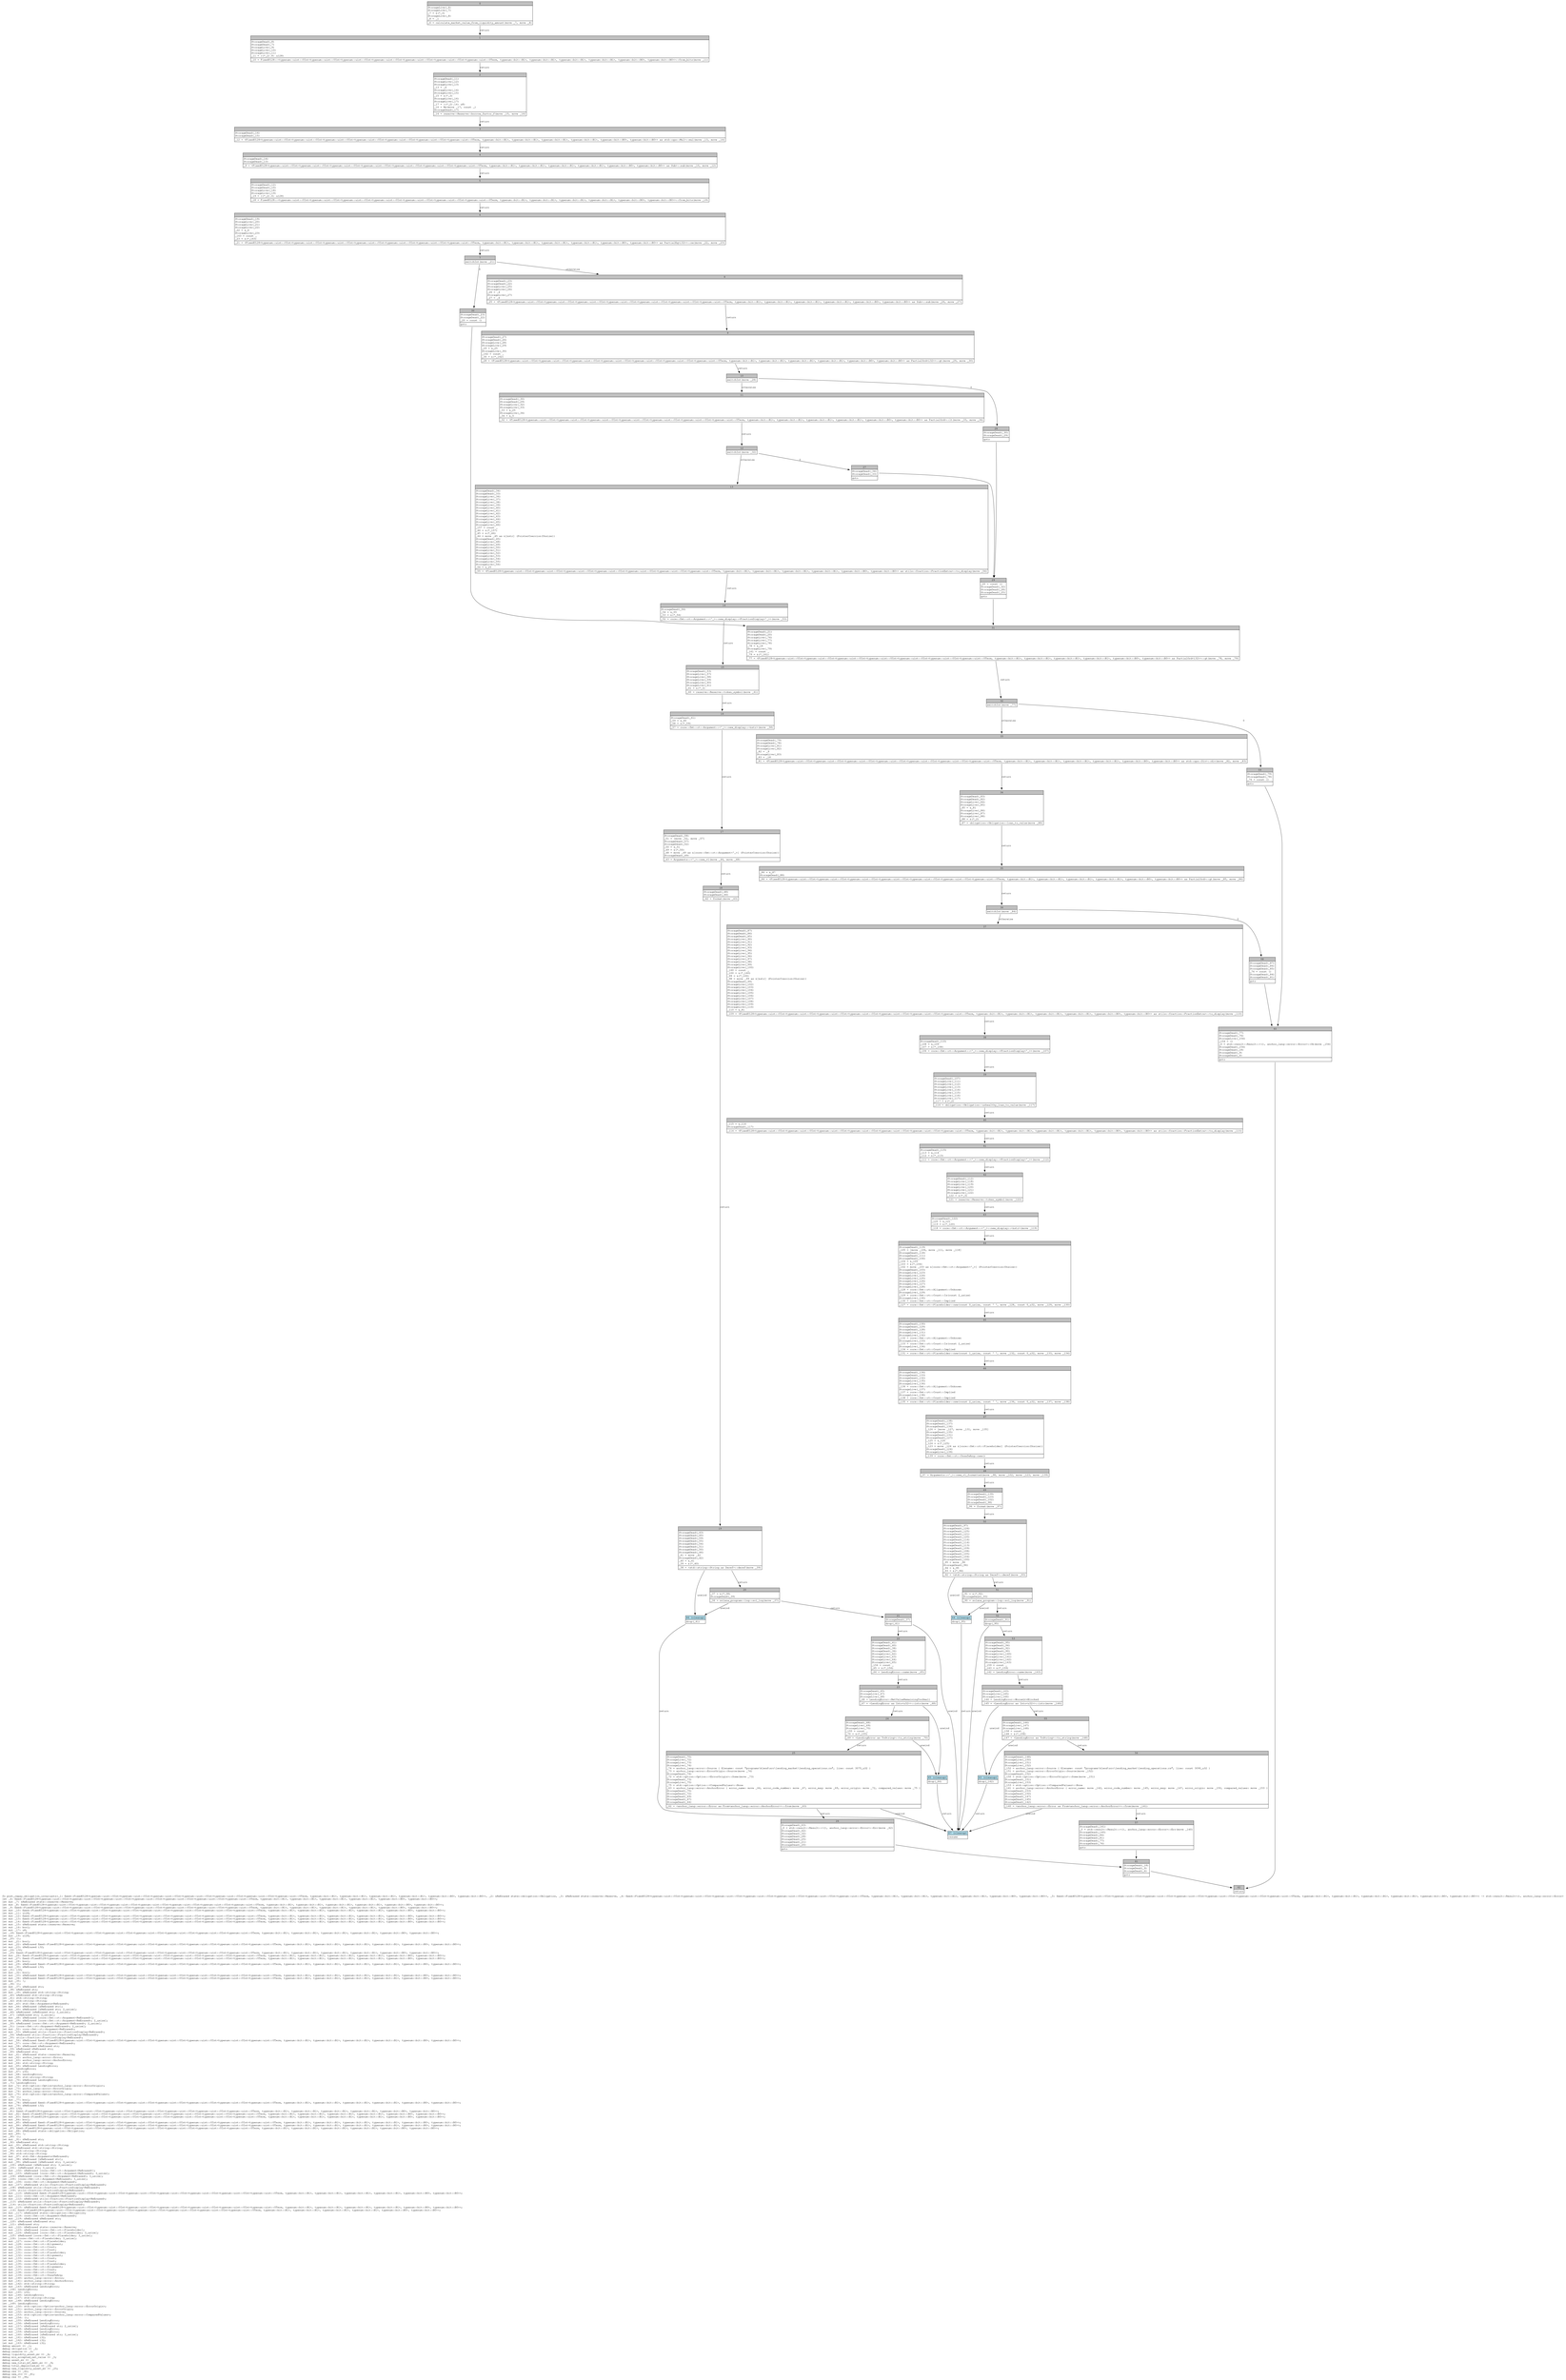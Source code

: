 digraph Mir_0_1386 {
    graph [fontname="Courier, monospace"];
    node [fontname="Courier, monospace"];
    edge [fontname="Courier, monospace"];
    label=<fn post_repay_obligation_invariants(_1: fixed::FixedU128&lt;typenum::uint::UInt&lt;typenum::uint::UInt&lt;typenum::uint::UInt&lt;typenum::uint::UInt&lt;typenum::uint::UInt&lt;typenum::uint::UInt&lt;typenum::uint::UTerm, typenum::bit::B1&gt;, typenum::bit::B1&gt;, typenum::bit::B1&gt;, typenum::bit::B1&gt;, typenum::bit::B0&gt;, typenum::bit::B0&gt;&gt;, _2: &amp;ReErased state::obligation::Obligation, _3: &amp;ReErased state::reserve::Reserve, _4: fixed::FixedU128&lt;typenum::uint::UInt&lt;typenum::uint::UInt&lt;typenum::uint::UInt&lt;typenum::uint::UInt&lt;typenum::uint::UInt&lt;typenum::uint::UInt&lt;typenum::uint::UTerm, typenum::bit::B1&gt;, typenum::bit::B1&gt;, typenum::bit::B1&gt;, typenum::bit::B1&gt;, typenum::bit::B0&gt;, typenum::bit::B0&gt;&gt;, _5: fixed::FixedU128&lt;typenum::uint::UInt&lt;typenum::uint::UInt&lt;typenum::uint::UInt&lt;typenum::uint::UInt&lt;typenum::uint::UInt&lt;typenum::uint::UInt&lt;typenum::uint::UTerm, typenum::bit::B1&gt;, typenum::bit::B1&gt;, typenum::bit::B1&gt;, typenum::bit::B1&gt;, typenum::bit::B0&gt;, typenum::bit::B0&gt;&gt;) -&gt; std::result::Result&lt;(), anchor_lang::error::Error&gt;<br align="left"/>let _6: fixed::FixedU128&lt;typenum::uint::UInt&lt;typenum::uint::UInt&lt;typenum::uint::UInt&lt;typenum::uint::UInt&lt;typenum::uint::UInt&lt;typenum::uint::UInt&lt;typenum::uint::UTerm, typenum::bit::B1&gt;, typenum::bit::B1&gt;, typenum::bit::B1&gt;, typenum::bit::B1&gt;, typenum::bit::B0&gt;, typenum::bit::B0&gt;&gt;;<br align="left"/>let mut _7: &amp;ReErased state::reserve::Reserve;<br align="left"/>let mut _8: fixed::FixedU128&lt;typenum::uint::UInt&lt;typenum::uint::UInt&lt;typenum::uint::UInt&lt;typenum::uint::UInt&lt;typenum::uint::UInt&lt;typenum::uint::UInt&lt;typenum::uint::UTerm, typenum::bit::B1&gt;, typenum::bit::B1&gt;, typenum::bit::B1&gt;, typenum::bit::B1&gt;, typenum::bit::B0&gt;, typenum::bit::B0&gt;&gt;;<br align="left"/>let _9: fixed::FixedU128&lt;typenum::uint::UInt&lt;typenum::uint::UInt&lt;typenum::uint::UInt&lt;typenum::uint::UInt&lt;typenum::uint::UInt&lt;typenum::uint::UInt&lt;typenum::uint::UTerm, typenum::bit::B1&gt;, typenum::bit::B1&gt;, typenum::bit::B1&gt;, typenum::bit::B1&gt;, typenum::bit::B0&gt;, typenum::bit::B0&gt;&gt;;<br align="left"/>let mut _10: fixed::FixedU128&lt;typenum::uint::UInt&lt;typenum::uint::UInt&lt;typenum::uint::UInt&lt;typenum::uint::UInt&lt;typenum::uint::UInt&lt;typenum::uint::UInt&lt;typenum::uint::UTerm, typenum::bit::B1&gt;, typenum::bit::B1&gt;, typenum::bit::B1&gt;, typenum::bit::B1&gt;, typenum::bit::B0&gt;, typenum::bit::B0&gt;&gt;;<br align="left"/>let mut _11: u128;<br align="left"/>let mut _12: fixed::FixedU128&lt;typenum::uint::UInt&lt;typenum::uint::UInt&lt;typenum::uint::UInt&lt;typenum::uint::UInt&lt;typenum::uint::UInt&lt;typenum::uint::UInt&lt;typenum::uint::UTerm, typenum::bit::B1&gt;, typenum::bit::B1&gt;, typenum::bit::B1&gt;, typenum::bit::B1&gt;, typenum::bit::B0&gt;, typenum::bit::B0&gt;&gt;;<br align="left"/>let mut _13: fixed::FixedU128&lt;typenum::uint::UInt&lt;typenum::uint::UInt&lt;typenum::uint::UInt&lt;typenum::uint::UInt&lt;typenum::uint::UInt&lt;typenum::uint::UInt&lt;typenum::uint::UTerm, typenum::bit::B1&gt;, typenum::bit::B1&gt;, typenum::bit::B1&gt;, typenum::bit::B1&gt;, typenum::bit::B0&gt;, typenum::bit::B0&gt;&gt;;<br align="left"/>let mut _14: fixed::FixedU128&lt;typenum::uint::UInt&lt;typenum::uint::UInt&lt;typenum::uint::UInt&lt;typenum::uint::UInt&lt;typenum::uint::UInt&lt;typenum::uint::UInt&lt;typenum::uint::UTerm, typenum::bit::B1&gt;, typenum::bit::B1&gt;, typenum::bit::B1&gt;, typenum::bit::B1&gt;, typenum::bit::B0&gt;, typenum::bit::B0&gt;&gt;;<br align="left"/>let mut _15: &amp;ReErased state::reserve::Reserve;<br align="left"/>let mut _16: bool;<br align="left"/>let mut _17: u8;<br align="left"/>let _18: fixed::FixedU128&lt;typenum::uint::UInt&lt;typenum::uint::UInt&lt;typenum::uint::UInt&lt;typenum::uint::UInt&lt;typenum::uint::UInt&lt;typenum::uint::UInt&lt;typenum::uint::UTerm, typenum::bit::B1&gt;, typenum::bit::B1&gt;, typenum::bit::B1&gt;, typenum::bit::B1&gt;, typenum::bit::B0&gt;, typenum::bit::B0&gt;&gt;;<br align="left"/>let mut _19: u128;<br align="left"/>let _20: ();<br align="left"/>let mut _21: bool;<br align="left"/>let mut _22: &amp;ReErased fixed::FixedU128&lt;typenum::uint::UInt&lt;typenum::uint::UInt&lt;typenum::uint::UInt&lt;typenum::uint::UInt&lt;typenum::uint::UInt&lt;typenum::uint::UInt&lt;typenum::uint::UTerm, typenum::bit::B1&gt;, typenum::bit::B1&gt;, typenum::bit::B1&gt;, typenum::bit::B1&gt;, typenum::bit::B0&gt;, typenum::bit::B0&gt;&gt;;<br align="left"/>let mut _23: &amp;ReErased i32;<br align="left"/>let _24: i32;<br align="left"/>let _25: fixed::FixedU128&lt;typenum::uint::UInt&lt;typenum::uint::UInt&lt;typenum::uint::UInt&lt;typenum::uint::UInt&lt;typenum::uint::UInt&lt;typenum::uint::UInt&lt;typenum::uint::UTerm, typenum::bit::B1&gt;, typenum::bit::B1&gt;, typenum::bit::B1&gt;, typenum::bit::B1&gt;, typenum::bit::B0&gt;, typenum::bit::B0&gt;&gt;;<br align="left"/>let mut _26: fixed::FixedU128&lt;typenum::uint::UInt&lt;typenum::uint::UInt&lt;typenum::uint::UInt&lt;typenum::uint::UInt&lt;typenum::uint::UInt&lt;typenum::uint::UInt&lt;typenum::uint::UTerm, typenum::bit::B1&gt;, typenum::bit::B1&gt;, typenum::bit::B1&gt;, typenum::bit::B1&gt;, typenum::bit::B0&gt;, typenum::bit::B0&gt;&gt;;<br align="left"/>let mut _27: fixed::FixedU128&lt;typenum::uint::UInt&lt;typenum::uint::UInt&lt;typenum::uint::UInt&lt;typenum::uint::UInt&lt;typenum::uint::UInt&lt;typenum::uint::UInt&lt;typenum::uint::UTerm, typenum::bit::B1&gt;, typenum::bit::B1&gt;, typenum::bit::B1&gt;, typenum::bit::B1&gt;, typenum::bit::B0&gt;, typenum::bit::B0&gt;&gt;;<br align="left"/>let mut _28: bool;<br align="left"/>let mut _29: &amp;ReErased fixed::FixedU128&lt;typenum::uint::UInt&lt;typenum::uint::UInt&lt;typenum::uint::UInt&lt;typenum::uint::UInt&lt;typenum::uint::UInt&lt;typenum::uint::UInt&lt;typenum::uint::UTerm, typenum::bit::B1&gt;, typenum::bit::B1&gt;, typenum::bit::B1&gt;, typenum::bit::B1&gt;, typenum::bit::B0&gt;, typenum::bit::B0&gt;&gt;;<br align="left"/>let mut _30: &amp;ReErased i32;<br align="left"/>let _31: i32;<br align="left"/>let mut _32: bool;<br align="left"/>let mut _33: &amp;ReErased fixed::FixedU128&lt;typenum::uint::UInt&lt;typenum::uint::UInt&lt;typenum::uint::UInt&lt;typenum::uint::UInt&lt;typenum::uint::UInt&lt;typenum::uint::UInt&lt;typenum::uint::UTerm, typenum::bit::B1&gt;, typenum::bit::B1&gt;, typenum::bit::B1&gt;, typenum::bit::B1&gt;, typenum::bit::B0&gt;, typenum::bit::B0&gt;&gt;;<br align="left"/>let mut _34: &amp;ReErased fixed::FixedU128&lt;typenum::uint::UInt&lt;typenum::uint::UInt&lt;typenum::uint::UInt&lt;typenum::uint::UInt&lt;typenum::uint::UInt&lt;typenum::uint::UInt&lt;typenum::uint::UTerm, typenum::bit::B1&gt;, typenum::bit::B1&gt;, typenum::bit::B1&gt;, typenum::bit::B1&gt;, typenum::bit::B0&gt;, typenum::bit::B0&gt;&gt;;<br align="left"/>let mut _35: !;<br align="left"/>let _36: ();<br align="left"/>let mut _37: &amp;ReErased str;<br align="left"/>let _38: &amp;ReErased str;<br align="left"/>let mut _39: &amp;ReErased std::string::String;<br align="left"/>let _40: &amp;ReErased std::string::String;<br align="left"/>let _41: std::string::String;<br align="left"/>let _42: std::string::String;<br align="left"/>let mut _43: std::fmt::Arguments&lt;ReErased&gt;;<br align="left"/>let mut _44: &amp;ReErased [&amp;ReErased str];<br align="left"/>let mut _45: &amp;ReErased [&amp;ReErased str; 2_usize];<br align="left"/>let _46: &amp;ReErased [&amp;ReErased str; 2_usize];<br align="left"/>let _47: [&amp;ReErased str; 2_usize];<br align="left"/>let mut _48: &amp;ReErased [core::fmt::rt::Argument&lt;ReErased&gt;];<br align="left"/>let mut _49: &amp;ReErased [core::fmt::rt::Argument&lt;ReErased&gt;; 2_usize];<br align="left"/>let _50: &amp;ReErased [core::fmt::rt::Argument&lt;ReErased&gt;; 2_usize];<br align="left"/>let _51: [core::fmt::rt::Argument&lt;ReErased&gt;; 2_usize];<br align="left"/>let mut _52: core::fmt::rt::Argument&lt;ReErased&gt;;<br align="left"/>let mut _53: &amp;ReErased utils::fraction::FractionDisplay&lt;ReErased&gt;;<br align="left"/>let _54: &amp;ReErased utils::fraction::FractionDisplay&lt;ReErased&gt;;<br align="left"/>let _55: utils::fraction::FractionDisplay&lt;ReErased&gt;;<br align="left"/>let mut _56: &amp;ReErased fixed::FixedU128&lt;typenum::uint::UInt&lt;typenum::uint::UInt&lt;typenum::uint::UInt&lt;typenum::uint::UInt&lt;typenum::uint::UInt&lt;typenum::uint::UInt&lt;typenum::uint::UTerm, typenum::bit::B1&gt;, typenum::bit::B1&gt;, typenum::bit::B1&gt;, typenum::bit::B1&gt;, typenum::bit::B0&gt;, typenum::bit::B0&gt;&gt;;<br align="left"/>let mut _57: core::fmt::rt::Argument&lt;ReErased&gt;;<br align="left"/>let mut _58: &amp;ReErased &amp;ReErased str;<br align="left"/>let _59: &amp;ReErased &amp;ReErased str;<br align="left"/>let _60: &amp;ReErased str;<br align="left"/>let mut _61: &amp;ReErased state::reserve::Reserve;<br align="left"/>let mut _62: anchor_lang::error::Error;<br align="left"/>let mut _63: anchor_lang::error::AnchorError;<br align="left"/>let mut _64: std::string::String;<br align="left"/>let mut _65: &amp;ReErased LendingError;<br align="left"/>let _66: LendingError;<br align="left"/>let mut _67: u32;<br align="left"/>let mut _68: LendingError;<br align="left"/>let mut _69: std::string::String;<br align="left"/>let mut _70: &amp;ReErased LendingError;<br align="left"/>let _71: LendingError;<br align="left"/>let mut _72: std::option::Option&lt;anchor_lang::error::ErrorOrigin&gt;;<br align="left"/>let mut _73: anchor_lang::error::ErrorOrigin;<br align="left"/>let mut _74: anchor_lang::error::Source;<br align="left"/>let mut _75: std::option::Option&lt;anchor_lang::error::ComparedValues&gt;;<br align="left"/>let _76: ();<br align="left"/>let mut _77: bool;<br align="left"/>let mut _78: &amp;ReErased fixed::FixedU128&lt;typenum::uint::UInt&lt;typenum::uint::UInt&lt;typenum::uint::UInt&lt;typenum::uint::UInt&lt;typenum::uint::UInt&lt;typenum::uint::UInt&lt;typenum::uint::UTerm, typenum::bit::B1&gt;, typenum::bit::B1&gt;, typenum::bit::B1&gt;, typenum::bit::B1&gt;, typenum::bit::B0&gt;, typenum::bit::B0&gt;&gt;;<br align="left"/>let mut _79: &amp;ReErased i32;<br align="left"/>let _80: i32;<br align="left"/>let _81: fixed::FixedU128&lt;typenum::uint::UInt&lt;typenum::uint::UInt&lt;typenum::uint::UInt&lt;typenum::uint::UInt&lt;typenum::uint::UInt&lt;typenum::uint::UInt&lt;typenum::uint::UTerm, typenum::bit::B1&gt;, typenum::bit::B1&gt;, typenum::bit::B1&gt;, typenum::bit::B1&gt;, typenum::bit::B0&gt;, typenum::bit::B0&gt;&gt;;<br align="left"/>let mut _82: fixed::FixedU128&lt;typenum::uint::UInt&lt;typenum::uint::UInt&lt;typenum::uint::UInt&lt;typenum::uint::UInt&lt;typenum::uint::UInt&lt;typenum::uint::UInt&lt;typenum::uint::UTerm, typenum::bit::B1&gt;, typenum::bit::B1&gt;, typenum::bit::B1&gt;, typenum::bit::B1&gt;, typenum::bit::B0&gt;, typenum::bit::B0&gt;&gt;;<br align="left"/>let mut _83: fixed::FixedU128&lt;typenum::uint::UInt&lt;typenum::uint::UInt&lt;typenum::uint::UInt&lt;typenum::uint::UInt&lt;typenum::uint::UInt&lt;typenum::uint::UInt&lt;typenum::uint::UTerm, typenum::bit::B1&gt;, typenum::bit::B1&gt;, typenum::bit::B1&gt;, typenum::bit::B1&gt;, typenum::bit::B0&gt;, typenum::bit::B0&gt;&gt;;<br align="left"/>let mut _84: bool;<br align="left"/>let mut _85: &amp;ReErased fixed::FixedU128&lt;typenum::uint::UInt&lt;typenum::uint::UInt&lt;typenum::uint::UInt&lt;typenum::uint::UInt&lt;typenum::uint::UInt&lt;typenum::uint::UInt&lt;typenum::uint::UTerm, typenum::bit::B1&gt;, typenum::bit::B1&gt;, typenum::bit::B1&gt;, typenum::bit::B1&gt;, typenum::bit::B0&gt;, typenum::bit::B0&gt;&gt;;<br align="left"/>let mut _86: &amp;ReErased fixed::FixedU128&lt;typenum::uint::UInt&lt;typenum::uint::UInt&lt;typenum::uint::UInt&lt;typenum::uint::UInt&lt;typenum::uint::UInt&lt;typenum::uint::UInt&lt;typenum::uint::UTerm, typenum::bit::B1&gt;, typenum::bit::B1&gt;, typenum::bit::B1&gt;, typenum::bit::B1&gt;, typenum::bit::B0&gt;, typenum::bit::B0&gt;&gt;;<br align="left"/>let _87: fixed::FixedU128&lt;typenum::uint::UInt&lt;typenum::uint::UInt&lt;typenum::uint::UInt&lt;typenum::uint::UInt&lt;typenum::uint::UInt&lt;typenum::uint::UInt&lt;typenum::uint::UTerm, typenum::bit::B1&gt;, typenum::bit::B1&gt;, typenum::bit::B1&gt;, typenum::bit::B1&gt;, typenum::bit::B0&gt;, typenum::bit::B0&gt;&gt;;<br align="left"/>let mut _88: &amp;ReErased state::obligation::Obligation;<br align="left"/>let mut _89: !;<br align="left"/>let _90: ();<br align="left"/>let mut _91: &amp;ReErased str;<br align="left"/>let _92: &amp;ReErased str;<br align="left"/>let mut _93: &amp;ReErased std::string::String;<br align="left"/>let _94: &amp;ReErased std::string::String;<br align="left"/>let _95: std::string::String;<br align="left"/>let _96: std::string::String;<br align="left"/>let mut _97: std::fmt::Arguments&lt;ReErased&gt;;<br align="left"/>let mut _98: &amp;ReErased [&amp;ReErased str];<br align="left"/>let mut _99: &amp;ReErased [&amp;ReErased str; 3_usize];<br align="left"/>let _100: &amp;ReErased [&amp;ReErased str; 3_usize];<br align="left"/>let _101: [&amp;ReErased str; 3_usize];<br align="left"/>let mut _102: &amp;ReErased [core::fmt::rt::Argument&lt;ReErased&gt;];<br align="left"/>let mut _103: &amp;ReErased [core::fmt::rt::Argument&lt;ReErased&gt;; 3_usize];<br align="left"/>let _104: &amp;ReErased [core::fmt::rt::Argument&lt;ReErased&gt;; 3_usize];<br align="left"/>let _105: [core::fmt::rt::Argument&lt;ReErased&gt;; 3_usize];<br align="left"/>let mut _106: core::fmt::rt::Argument&lt;ReErased&gt;;<br align="left"/>let mut _107: &amp;ReErased utils::fraction::FractionDisplay&lt;ReErased&gt;;<br align="left"/>let _108: &amp;ReErased utils::fraction::FractionDisplay&lt;ReErased&gt;;<br align="left"/>let _109: utils::fraction::FractionDisplay&lt;ReErased&gt;;<br align="left"/>let mut _110: &amp;ReErased fixed::FixedU128&lt;typenum::uint::UInt&lt;typenum::uint::UInt&lt;typenum::uint::UInt&lt;typenum::uint::UInt&lt;typenum::uint::UInt&lt;typenum::uint::UInt&lt;typenum::uint::UTerm, typenum::bit::B1&gt;, typenum::bit::B1&gt;, typenum::bit::B1&gt;, typenum::bit::B1&gt;, typenum::bit::B0&gt;, typenum::bit::B0&gt;&gt;;<br align="left"/>let mut _111: core::fmt::rt::Argument&lt;ReErased&gt;;<br align="left"/>let mut _112: &amp;ReErased utils::fraction::FractionDisplay&lt;ReErased&gt;;<br align="left"/>let _113: &amp;ReErased utils::fraction::FractionDisplay&lt;ReErased&gt;;<br align="left"/>let _114: utils::fraction::FractionDisplay&lt;ReErased&gt;;<br align="left"/>let mut _115: &amp;ReErased fixed::FixedU128&lt;typenum::uint::UInt&lt;typenum::uint::UInt&lt;typenum::uint::UInt&lt;typenum::uint::UInt&lt;typenum::uint::UInt&lt;typenum::uint::UInt&lt;typenum::uint::UTerm, typenum::bit::B1&gt;, typenum::bit::B1&gt;, typenum::bit::B1&gt;, typenum::bit::B1&gt;, typenum::bit::B0&gt;, typenum::bit::B0&gt;&gt;;<br align="left"/>let _116: fixed::FixedU128&lt;typenum::uint::UInt&lt;typenum::uint::UInt&lt;typenum::uint::UInt&lt;typenum::uint::UInt&lt;typenum::uint::UInt&lt;typenum::uint::UInt&lt;typenum::uint::UTerm, typenum::bit::B1&gt;, typenum::bit::B1&gt;, typenum::bit::B1&gt;, typenum::bit::B1&gt;, typenum::bit::B0&gt;, typenum::bit::B0&gt;&gt;;<br align="left"/>let mut _117: &amp;ReErased state::obligation::Obligation;<br align="left"/>let mut _118: core::fmt::rt::Argument&lt;ReErased&gt;;<br align="left"/>let mut _119: &amp;ReErased &amp;ReErased str;<br align="left"/>let _120: &amp;ReErased &amp;ReErased str;<br align="left"/>let _121: &amp;ReErased str;<br align="left"/>let mut _122: &amp;ReErased state::reserve::Reserve;<br align="left"/>let mut _123: &amp;ReErased [core::fmt::rt::Placeholder];<br align="left"/>let mut _124: &amp;ReErased [core::fmt::rt::Placeholder; 3_usize];<br align="left"/>let _125: &amp;ReErased [core::fmt::rt::Placeholder; 3_usize];<br align="left"/>let _126: [core::fmt::rt::Placeholder; 3_usize];<br align="left"/>let mut _127: core::fmt::rt::Placeholder;<br align="left"/>let mut _128: core::fmt::rt::Alignment;<br align="left"/>let mut _129: core::fmt::rt::Count;<br align="left"/>let mut _130: core::fmt::rt::Count;<br align="left"/>let mut _131: core::fmt::rt::Placeholder;<br align="left"/>let mut _132: core::fmt::rt::Alignment;<br align="left"/>let mut _133: core::fmt::rt::Count;<br align="left"/>let mut _134: core::fmt::rt::Count;<br align="left"/>let mut _135: core::fmt::rt::Placeholder;<br align="left"/>let mut _136: core::fmt::rt::Alignment;<br align="left"/>let mut _137: core::fmt::rt::Count;<br align="left"/>let mut _138: core::fmt::rt::Count;<br align="left"/>let mut _139: core::fmt::rt::UnsafeArg;<br align="left"/>let mut _140: anchor_lang::error::Error;<br align="left"/>let mut _141: anchor_lang::error::AnchorError;<br align="left"/>let mut _142: std::string::String;<br align="left"/>let mut _143: &amp;ReErased LendingError;<br align="left"/>let _144: LendingError;<br align="left"/>let mut _145: u32;<br align="left"/>let mut _146: LendingError;<br align="left"/>let mut _147: std::string::String;<br align="left"/>let mut _148: &amp;ReErased LendingError;<br align="left"/>let _149: LendingError;<br align="left"/>let mut _150: std::option::Option&lt;anchor_lang::error::ErrorOrigin&gt;;<br align="left"/>let mut _151: anchor_lang::error::ErrorOrigin;<br align="left"/>let mut _152: anchor_lang::error::Source;<br align="left"/>let mut _153: std::option::Option&lt;anchor_lang::error::ComparedValues&gt;;<br align="left"/>let mut _154: ();<br align="left"/>let mut _155: &amp;ReErased LendingError;<br align="left"/>let mut _156: &amp;ReErased LendingError;<br align="left"/>let mut _157: &amp;ReErased [&amp;ReErased str; 2_usize];<br align="left"/>let mut _158: &amp;ReErased LendingError;<br align="left"/>let mut _159: &amp;ReErased LendingError;<br align="left"/>let mut _160: &amp;ReErased [&amp;ReErased str; 3_usize];<br align="left"/>let mut _161: &amp;ReErased i32;<br align="left"/>let mut _162: &amp;ReErased i32;<br align="left"/>let mut _163: &amp;ReErased i32;<br align="left"/>debug amount =&gt; _1;<br align="left"/>debug obligation =&gt; _2;<br align="left"/>debug reserve =&gt; _3;<br align="left"/>debug liquidity_asset_mv =&gt; _4;<br align="left"/>debug min_accepted_net_value =&gt; _5;<br align="left"/>debug asset_mv =&gt; _6;<br align="left"/>debug new_total_bf_debt_mv =&gt; _9;<br align="left"/>debug total_deposited_mv =&gt; _18;<br align="left"/>debug new_liquidity_asset_mv =&gt; _25;<br align="left"/>debug res =&gt; _42;<br align="left"/>debug new_ltv =&gt; _81;<br align="left"/>debug res =&gt; _96;<br align="left"/>>;
    bb0__0_1386 [shape="none", label=<<table border="0" cellborder="1" cellspacing="0"><tr><td bgcolor="gray" align="center" colspan="1">0</td></tr><tr><td align="left" balign="left">StorageLive(_6)<br/>StorageLive(_7)<br/>_7 = &amp;(*_3)<br/>StorageLive(_8)<br/>_8 = _1<br/></td></tr><tr><td align="left">_6 = calculate_market_value_from_liquidity_amount(move _7, move _8)</td></tr></table>>];
    bb1__0_1386 [shape="none", label=<<table border="0" cellborder="1" cellspacing="0"><tr><td bgcolor="gray" align="center" colspan="1">1</td></tr><tr><td align="left" balign="left">StorageDead(_8)<br/>StorageDead(_7)<br/>StorageLive(_9)<br/>StorageLive(_10)<br/>StorageLive(_11)<br/>_11 = ((*_2).8: u128)<br/></td></tr><tr><td align="left">_10 = FixedU128::&lt;typenum::uint::UInt&lt;typenum::uint::UInt&lt;typenum::uint::UInt&lt;typenum::uint::UInt&lt;typenum::uint::UInt&lt;typenum::uint::UInt&lt;typenum::uint::UTerm, typenum::bit::B1&gt;, typenum::bit::B1&gt;, typenum::bit::B1&gt;, typenum::bit::B1&gt;, typenum::bit::B0&gt;, typenum::bit::B0&gt;&gt;::from_bits(move _11)</td></tr></table>>];
    bb2__0_1386 [shape="none", label=<<table border="0" cellborder="1" cellspacing="0"><tr><td bgcolor="gray" align="center" colspan="1">2</td></tr><tr><td align="left" balign="left">StorageDead(_11)<br/>StorageLive(_12)<br/>StorageLive(_13)<br/>_13 = _6<br/>StorageLive(_14)<br/>StorageLive(_15)<br/>_15 = &amp;(*_3)<br/>StorageLive(_16)<br/>StorageLive(_17)<br/>_17 = ((*_2).14: u8)<br/>_16 = Ne(move _17, const _)<br/>StorageDead(_17)<br/></td></tr><tr><td align="left">_14 = reserve::Reserve::borrow_factor_f(move _15, move _16)</td></tr></table>>];
    bb3__0_1386 [shape="none", label=<<table border="0" cellborder="1" cellspacing="0"><tr><td bgcolor="gray" align="center" colspan="1">3</td></tr><tr><td align="left" balign="left">StorageDead(_16)<br/>StorageDead(_15)<br/></td></tr><tr><td align="left">_12 = &lt;FixedU128&lt;typenum::uint::UInt&lt;typenum::uint::UInt&lt;typenum::uint::UInt&lt;typenum::uint::UInt&lt;typenum::uint::UInt&lt;typenum::uint::UInt&lt;typenum::uint::UTerm, typenum::bit::B1&gt;, typenum::bit::B1&gt;, typenum::bit::B1&gt;, typenum::bit::B1&gt;, typenum::bit::B0&gt;, typenum::bit::B0&gt;&gt; as std::ops::Mul&gt;::mul(move _13, move _14)</td></tr></table>>];
    bb4__0_1386 [shape="none", label=<<table border="0" cellborder="1" cellspacing="0"><tr><td bgcolor="gray" align="center" colspan="1">4</td></tr><tr><td align="left" balign="left">StorageDead(_14)<br/>StorageDead(_13)<br/></td></tr><tr><td align="left">_9 = &lt;FixedU128&lt;typenum::uint::UInt&lt;typenum::uint::UInt&lt;typenum::uint::UInt&lt;typenum::uint::UInt&lt;typenum::uint::UInt&lt;typenum::uint::UInt&lt;typenum::uint::UTerm, typenum::bit::B1&gt;, typenum::bit::B1&gt;, typenum::bit::B1&gt;, typenum::bit::B1&gt;, typenum::bit::B0&gt;, typenum::bit::B0&gt;&gt; as Sub&gt;::sub(move _10, move _12)</td></tr></table>>];
    bb5__0_1386 [shape="none", label=<<table border="0" cellborder="1" cellspacing="0"><tr><td bgcolor="gray" align="center" colspan="1">5</td></tr><tr><td align="left" balign="left">StorageDead(_12)<br/>StorageDead(_10)<br/>StorageLive(_18)<br/>StorageLive(_19)<br/>_19 = ((*_2).6: u128)<br/></td></tr><tr><td align="left">_18 = FixedU128::&lt;typenum::uint::UInt&lt;typenum::uint::UInt&lt;typenum::uint::UInt&lt;typenum::uint::UInt&lt;typenum::uint::UInt&lt;typenum::uint::UInt&lt;typenum::uint::UTerm, typenum::bit::B1&gt;, typenum::bit::B1&gt;, typenum::bit::B1&gt;, typenum::bit::B1&gt;, typenum::bit::B0&gt;, typenum::bit::B0&gt;&gt;::from_bits(move _19)</td></tr></table>>];
    bb6__0_1386 [shape="none", label=<<table border="0" cellborder="1" cellspacing="0"><tr><td bgcolor="gray" align="center" colspan="1">6</td></tr><tr><td align="left" balign="left">StorageDead(_19)<br/>StorageLive(_20)<br/>StorageLive(_21)<br/>StorageLive(_22)<br/>_22 = &amp;_4<br/>StorageLive(_23)<br/>_163 = const _<br/>_23 = &amp;(*_163)<br/></td></tr><tr><td align="left">_21 = &lt;FixedU128&lt;typenum::uint::UInt&lt;typenum::uint::UInt&lt;typenum::uint::UInt&lt;typenum::uint::UInt&lt;typenum::uint::UInt&lt;typenum::uint::UInt&lt;typenum::uint::UTerm, typenum::bit::B1&gt;, typenum::bit::B1&gt;, typenum::bit::B1&gt;, typenum::bit::B1&gt;, typenum::bit::B0&gt;, typenum::bit::B0&gt;&gt; as PartialEq&lt;i32&gt;&gt;::ne(move _22, move _23)</td></tr></table>>];
    bb7__0_1386 [shape="none", label=<<table border="0" cellborder="1" cellspacing="0"><tr><td bgcolor="gray" align="center" colspan="1">7</td></tr><tr><td align="left">switchInt(move _21)</td></tr></table>>];
    bb8__0_1386 [shape="none", label=<<table border="0" cellborder="1" cellspacing="0"><tr><td bgcolor="gray" align="center" colspan="1">8</td></tr><tr><td align="left" balign="left">StorageDead(_23)<br/>StorageDead(_22)<br/>StorageLive(_25)<br/>StorageLive(_26)<br/>_26 = _4<br/>StorageLive(_27)<br/>_27 = _6<br/></td></tr><tr><td align="left">_25 = &lt;FixedU128&lt;typenum::uint::UInt&lt;typenum::uint::UInt&lt;typenum::uint::UInt&lt;typenum::uint::UInt&lt;typenum::uint::UInt&lt;typenum::uint::UInt&lt;typenum::uint::UTerm, typenum::bit::B1&gt;, typenum::bit::B1&gt;, typenum::bit::B1&gt;, typenum::bit::B1&gt;, typenum::bit::B0&gt;, typenum::bit::B0&gt;&gt; as Sub&gt;::sub(move _26, move _27)</td></tr></table>>];
    bb9__0_1386 [shape="none", label=<<table border="0" cellborder="1" cellspacing="0"><tr><td bgcolor="gray" align="center" colspan="1">9</td></tr><tr><td align="left" balign="left">StorageDead(_27)<br/>StorageDead(_26)<br/>StorageLive(_28)<br/>StorageLive(_29)<br/>_29 = &amp;_25<br/>StorageLive(_30)<br/>_162 = const _<br/>_30 = &amp;(*_162)<br/></td></tr><tr><td align="left">_28 = &lt;FixedU128&lt;typenum::uint::UInt&lt;typenum::uint::UInt&lt;typenum::uint::UInt&lt;typenum::uint::UInt&lt;typenum::uint::UInt&lt;typenum::uint::UInt&lt;typenum::uint::UTerm, typenum::bit::B1&gt;, typenum::bit::B1&gt;, typenum::bit::B1&gt;, typenum::bit::B1&gt;, typenum::bit::B0&gt;, typenum::bit::B0&gt;&gt; as PartialOrd&lt;i32&gt;&gt;::gt(move _29, move _30)</td></tr></table>>];
    bb10__0_1386 [shape="none", label=<<table border="0" cellborder="1" cellspacing="0"><tr><td bgcolor="gray" align="center" colspan="1">10</td></tr><tr><td align="left">switchInt(move _28)</td></tr></table>>];
    bb11__0_1386 [shape="none", label=<<table border="0" cellborder="1" cellspacing="0"><tr><td bgcolor="gray" align="center" colspan="1">11</td></tr><tr><td align="left" balign="left">StorageDead(_30)<br/>StorageDead(_29)<br/>StorageLive(_32)<br/>StorageLive(_33)<br/>_33 = &amp;_25<br/>StorageLive(_34)<br/>_34 = &amp;_5<br/></td></tr><tr><td align="left">_32 = &lt;FixedU128&lt;typenum::uint::UInt&lt;typenum::uint::UInt&lt;typenum::uint::UInt&lt;typenum::uint::UInt&lt;typenum::uint::UInt&lt;typenum::uint::UInt&lt;typenum::uint::UTerm, typenum::bit::B1&gt;, typenum::bit::B1&gt;, typenum::bit::B1&gt;, typenum::bit::B1&gt;, typenum::bit::B0&gt;, typenum::bit::B0&gt;&gt; as PartialOrd&gt;::lt(move _33, move _34)</td></tr></table>>];
    bb12__0_1386 [shape="none", label=<<table border="0" cellborder="1" cellspacing="0"><tr><td bgcolor="gray" align="center" colspan="1">12</td></tr><tr><td align="left">switchInt(move _32)</td></tr></table>>];
    bb13__0_1386 [shape="none", label=<<table border="0" cellborder="1" cellspacing="0"><tr><td bgcolor="gray" align="center" colspan="1">13</td></tr><tr><td align="left" balign="left">StorageDead(_34)<br/>StorageDead(_33)<br/>StorageLive(_36)<br/>StorageLive(_37)<br/>StorageLive(_38)<br/>StorageLive(_39)<br/>StorageLive(_40)<br/>StorageLive(_41)<br/>StorageLive(_42)<br/>StorageLive(_43)<br/>StorageLive(_44)<br/>StorageLive(_45)<br/>StorageLive(_46)<br/>_157 = const _<br/>_46 = &amp;(*_157)<br/>_45 = &amp;(*_46)<br/>_44 = move _45 as &amp;[&amp;str] (PointerCoercion(Unsize))<br/>StorageDead(_45)<br/>StorageLive(_48)<br/>StorageLive(_49)<br/>StorageLive(_50)<br/>StorageLive(_51)<br/>StorageLive(_52)<br/>StorageLive(_53)<br/>StorageLive(_54)<br/>StorageLive(_55)<br/>StorageLive(_56)<br/>_56 = &amp;_25<br/></td></tr><tr><td align="left">_55 = &lt;FixedU128&lt;typenum::uint::UInt&lt;typenum::uint::UInt&lt;typenum::uint::UInt&lt;typenum::uint::UInt&lt;typenum::uint::UInt&lt;typenum::uint::UInt&lt;typenum::uint::UTerm, typenum::bit::B1&gt;, typenum::bit::B1&gt;, typenum::bit::B1&gt;, typenum::bit::B1&gt;, typenum::bit::B0&gt;, typenum::bit::B0&gt;&gt; as utils::fraction::FractionExtra&gt;::to_display(move _56)</td></tr></table>>];
    bb14__0_1386 [shape="none", label=<<table border="0" cellborder="1" cellspacing="0"><tr><td bgcolor="gray" align="center" colspan="1">14</td></tr><tr><td align="left" balign="left">StorageDead(_56)<br/>_54 = &amp;_55<br/>_53 = &amp;(*_54)<br/></td></tr><tr><td align="left">_52 = core::fmt::rt::Argument::&lt;'_&gt;::new_display::&lt;FractionDisplay&lt;'_&gt;&gt;(move _53)</td></tr></table>>];
    bb15__0_1386 [shape="none", label=<<table border="0" cellborder="1" cellspacing="0"><tr><td bgcolor="gray" align="center" colspan="1">15</td></tr><tr><td align="left" balign="left">StorageDead(_53)<br/>StorageLive(_57)<br/>StorageLive(_58)<br/>StorageLive(_59)<br/>StorageLive(_60)<br/>StorageLive(_61)<br/>_61 = &amp;(*_3)<br/></td></tr><tr><td align="left">_60 = reserve::Reserve::token_symbol(move _61)</td></tr></table>>];
    bb16__0_1386 [shape="none", label=<<table border="0" cellborder="1" cellspacing="0"><tr><td bgcolor="gray" align="center" colspan="1">16</td></tr><tr><td align="left" balign="left">StorageDead(_61)<br/>_59 = &amp;_60<br/>_58 = &amp;(*_59)<br/></td></tr><tr><td align="left">_57 = core::fmt::rt::Argument::&lt;'_&gt;::new_display::&lt;&amp;str&gt;(move _58)</td></tr></table>>];
    bb17__0_1386 [shape="none", label=<<table border="0" cellborder="1" cellspacing="0"><tr><td bgcolor="gray" align="center" colspan="1">17</td></tr><tr><td align="left" balign="left">StorageDead(_58)<br/>_51 = [move _52, move _57]<br/>StorageDead(_57)<br/>StorageDead(_52)<br/>_50 = &amp;_51<br/>_49 = &amp;(*_50)<br/>_48 = move _49 as &amp;[core::fmt::rt::Argument&lt;'_&gt;] (PointerCoercion(Unsize))<br/>StorageDead(_49)<br/></td></tr><tr><td align="left">_43 = Arguments::&lt;'_&gt;::new_v1(move _44, move _48)</td></tr></table>>];
    bb18__0_1386 [shape="none", label=<<table border="0" cellborder="1" cellspacing="0"><tr><td bgcolor="gray" align="center" colspan="1">18</td></tr><tr><td align="left" balign="left">StorageDead(_48)<br/>StorageDead(_44)<br/></td></tr><tr><td align="left">_42 = format(move _43)</td></tr></table>>];
    bb19__0_1386 [shape="none", label=<<table border="0" cellborder="1" cellspacing="0"><tr><td bgcolor="gray" align="center" colspan="1">19</td></tr><tr><td align="left" balign="left">StorageDead(_43)<br/>StorageDead(_60)<br/>StorageDead(_59)<br/>StorageDead(_55)<br/>StorageDead(_54)<br/>StorageDead(_51)<br/>StorageDead(_50)<br/>StorageDead(_46)<br/>_41 = move _42<br/>StorageDead(_42)<br/>_40 = &amp;_41<br/>_39 = &amp;(*_40)<br/></td></tr><tr><td align="left">_38 = &lt;std::string::String as Deref&gt;::deref(move _39)</td></tr></table>>];
    bb20__0_1386 [shape="none", label=<<table border="0" cellborder="1" cellspacing="0"><tr><td bgcolor="gray" align="center" colspan="1">20</td></tr><tr><td align="left" balign="left">_37 = &amp;(*_38)<br/>StorageDead(_39)<br/></td></tr><tr><td align="left">_36 = solana_program::log::sol_log(move _37)</td></tr></table>>];
    bb21__0_1386 [shape="none", label=<<table border="0" cellborder="1" cellspacing="0"><tr><td bgcolor="gray" align="center" colspan="1">21</td></tr><tr><td align="left" balign="left">StorageDead(_37)<br/></td></tr><tr><td align="left">drop(_41)</td></tr></table>>];
    bb22__0_1386 [shape="none", label=<<table border="0" cellborder="1" cellspacing="0"><tr><td bgcolor="gray" align="center" colspan="1">22</td></tr><tr><td align="left" balign="left">StorageDead(_41)<br/>StorageDead(_40)<br/>StorageDead(_38)<br/>StorageDead(_36)<br/>StorageLive(_62)<br/>StorageLive(_63)<br/>StorageLive(_64)<br/>StorageLive(_65)<br/>_156 = const _<br/>_65 = &amp;(*_156)<br/></td></tr><tr><td align="left">_64 = LendingError::name(move _65)</td></tr></table>>];
    bb23__0_1386 [shape="none", label=<<table border="0" cellborder="1" cellspacing="0"><tr><td bgcolor="gray" align="center" colspan="1">23</td></tr><tr><td align="left" balign="left">StorageDead(_65)<br/>StorageLive(_67)<br/>StorageLive(_68)<br/>_68 = LendingError::NetValueRemainingTooSmall<br/></td></tr><tr><td align="left">_67 = &lt;LendingError as Into&lt;u32&gt;&gt;::into(move _68)</td></tr></table>>];
    bb24__0_1386 [shape="none", label=<<table border="0" cellborder="1" cellspacing="0"><tr><td bgcolor="gray" align="center" colspan="1">24</td></tr><tr><td align="left" balign="left">StorageDead(_68)<br/>StorageLive(_69)<br/>StorageLive(_70)<br/>_155 = const _<br/>_70 = &amp;(*_155)<br/></td></tr><tr><td align="left">_69 = &lt;LendingError as ToString&gt;::to_string(move _70)</td></tr></table>>];
    bb25__0_1386 [shape="none", label=<<table border="0" cellborder="1" cellspacing="0"><tr><td bgcolor="gray" align="center" colspan="1">25</td></tr><tr><td align="left" balign="left">StorageDead(_70)<br/>StorageLive(_72)<br/>StorageLive(_73)<br/>StorageLive(_74)<br/>_74 = anchor_lang::error::Source { filename: const &quot;programs\\klend\\src\\lending_market\\lending_operations.rs&quot;, line: const 3075_u32 }<br/>_73 = anchor_lang::error::ErrorOrigin::Source(move _74)<br/>StorageDead(_74)<br/>_72 = std::option::Option::&lt;ErrorOrigin&gt;::Some(move _73)<br/>StorageDead(_73)<br/>StorageLive(_75)<br/>_75 = std::option::Option::&lt;ComparedValues&gt;::None<br/>_63 = anchor_lang::error::AnchorError { error_name: move _64, error_code_number: move _67, error_msg: move _69, error_origin: move _72, compared_values: move _75 }<br/>StorageDead(_75)<br/>StorageDead(_72)<br/>StorageDead(_69)<br/>StorageDead(_67)<br/>StorageDead(_64)<br/></td></tr><tr><td align="left">_62 = &lt;anchor_lang::error::Error as From&lt;anchor_lang::error::AnchorError&gt;&gt;::from(move _63)</td></tr></table>>];
    bb26__0_1386 [shape="none", label=<<table border="0" cellborder="1" cellspacing="0"><tr><td bgcolor="gray" align="center" colspan="1">26</td></tr><tr><td align="left" balign="left">StorageDead(_63)<br/>_0 = std::result::Result::&lt;(), anchor_lang::error::Error&gt;::Err(move _62)<br/>StorageDead(_62)<br/>StorageDead(_32)<br/>StorageDead(_28)<br/>StorageDead(_25)<br/>StorageDead(_21)<br/>StorageDead(_20)<br/></td></tr><tr><td align="left">goto</td></tr></table>>];
    bb27__0_1386 [shape="none", label=<<table border="0" cellborder="1" cellspacing="0"><tr><td bgcolor="gray" align="center" colspan="1">27</td></tr><tr><td align="left" balign="left">StorageDead(_34)<br/>StorageDead(_33)<br/></td></tr><tr><td align="left">goto</td></tr></table>>];
    bb28__0_1386 [shape="none", label=<<table border="0" cellborder="1" cellspacing="0"><tr><td bgcolor="gray" align="center" colspan="1">28</td></tr><tr><td align="left" balign="left">StorageDead(_30)<br/>StorageDead(_29)<br/></td></tr><tr><td align="left">goto</td></tr></table>>];
    bb29__0_1386 [shape="none", label=<<table border="0" cellborder="1" cellspacing="0"><tr><td bgcolor="gray" align="center" colspan="1">29</td></tr><tr><td align="left" balign="left">_20 = const ()<br/>StorageDead(_32)<br/>StorageDead(_28)<br/>StorageDead(_25)<br/></td></tr><tr><td align="left">goto</td></tr></table>>];
    bb30__0_1386 [shape="none", label=<<table border="0" cellborder="1" cellspacing="0"><tr><td bgcolor="gray" align="center" colspan="1">30</td></tr><tr><td align="left" balign="left">StorageDead(_23)<br/>StorageDead(_22)<br/>_20 = const ()<br/></td></tr><tr><td align="left">goto</td></tr></table>>];
    bb31__0_1386 [shape="none", label=<<table border="0" cellborder="1" cellspacing="0"><tr><td bgcolor="gray" align="center" colspan="1">31</td></tr><tr><td align="left" balign="left">StorageDead(_21)<br/>StorageDead(_20)<br/>StorageLive(_76)<br/>StorageLive(_77)<br/>StorageLive(_78)<br/>_78 = &amp;_18<br/>StorageLive(_79)<br/>_161 = const _<br/>_79 = &amp;(*_161)<br/></td></tr><tr><td align="left">_77 = &lt;FixedU128&lt;typenum::uint::UInt&lt;typenum::uint::UInt&lt;typenum::uint::UInt&lt;typenum::uint::UInt&lt;typenum::uint::UInt&lt;typenum::uint::UInt&lt;typenum::uint::UTerm, typenum::bit::B1&gt;, typenum::bit::B1&gt;, typenum::bit::B1&gt;, typenum::bit::B1&gt;, typenum::bit::B0&gt;, typenum::bit::B0&gt;&gt; as PartialOrd&lt;i32&gt;&gt;::gt(move _78, move _79)</td></tr></table>>];
    bb32__0_1386 [shape="none", label=<<table border="0" cellborder="1" cellspacing="0"><tr><td bgcolor="gray" align="center" colspan="1">32</td></tr><tr><td align="left">switchInt(move _77)</td></tr></table>>];
    bb33__0_1386 [shape="none", label=<<table border="0" cellborder="1" cellspacing="0"><tr><td bgcolor="gray" align="center" colspan="1">33</td></tr><tr><td align="left" balign="left">StorageDead(_79)<br/>StorageDead(_78)<br/>StorageLive(_81)<br/>StorageLive(_82)<br/>_82 = _9<br/>StorageLive(_83)<br/>_83 = _18<br/></td></tr><tr><td align="left">_81 = &lt;FixedU128&lt;typenum::uint::UInt&lt;typenum::uint::UInt&lt;typenum::uint::UInt&lt;typenum::uint::UInt&lt;typenum::uint::UInt&lt;typenum::uint::UInt&lt;typenum::uint::UTerm, typenum::bit::B1&gt;, typenum::bit::B1&gt;, typenum::bit::B1&gt;, typenum::bit::B1&gt;, typenum::bit::B0&gt;, typenum::bit::B0&gt;&gt; as std::ops::Div&gt;::div(move _82, move _83)</td></tr></table>>];
    bb34__0_1386 [shape="none", label=<<table border="0" cellborder="1" cellspacing="0"><tr><td bgcolor="gray" align="center" colspan="1">34</td></tr><tr><td align="left" balign="left">StorageDead(_83)<br/>StorageDead(_82)<br/>StorageLive(_84)<br/>StorageLive(_85)<br/>_85 = &amp;_81<br/>StorageLive(_86)<br/>StorageLive(_87)<br/>StorageLive(_88)<br/>_88 = &amp;(*_2)<br/></td></tr><tr><td align="left">_87 = obligation::Obligation::loan_to_value(move _88)</td></tr></table>>];
    bb35__0_1386 [shape="none", label=<<table border="0" cellborder="1" cellspacing="0"><tr><td bgcolor="gray" align="center" colspan="1">35</td></tr><tr><td align="left" balign="left">_86 = &amp;_87<br/>StorageDead(_88)<br/></td></tr><tr><td align="left">_84 = &lt;FixedU128&lt;typenum::uint::UInt&lt;typenum::uint::UInt&lt;typenum::uint::UInt&lt;typenum::uint::UInt&lt;typenum::uint::UInt&lt;typenum::uint::UInt&lt;typenum::uint::UTerm, typenum::bit::B1&gt;, typenum::bit::B1&gt;, typenum::bit::B1&gt;, typenum::bit::B1&gt;, typenum::bit::B0&gt;, typenum::bit::B0&gt;&gt; as PartialOrd&gt;::gt(move _85, move _86)</td></tr></table>>];
    bb36__0_1386 [shape="none", label=<<table border="0" cellborder="1" cellspacing="0"><tr><td bgcolor="gray" align="center" colspan="1">36</td></tr><tr><td align="left">switchInt(move _84)</td></tr></table>>];
    bb37__0_1386 [shape="none", label=<<table border="0" cellborder="1" cellspacing="0"><tr><td bgcolor="gray" align="center" colspan="1">37</td></tr><tr><td align="left" balign="left">StorageDead(_87)<br/>StorageDead(_86)<br/>StorageDead(_85)<br/>StorageLive(_90)<br/>StorageLive(_91)<br/>StorageLive(_92)<br/>StorageLive(_93)<br/>StorageLive(_94)<br/>StorageLive(_95)<br/>StorageLive(_96)<br/>StorageLive(_97)<br/>StorageLive(_98)<br/>StorageLive(_99)<br/>StorageLive(_100)<br/>_160 = const _<br/>_100 = &amp;(*_160)<br/>_99 = &amp;(*_100)<br/>_98 = move _99 as &amp;[&amp;str] (PointerCoercion(Unsize))<br/>StorageDead(_99)<br/>StorageLive(_102)<br/>StorageLive(_103)<br/>StorageLive(_104)<br/>StorageLive(_105)<br/>StorageLive(_106)<br/>StorageLive(_107)<br/>StorageLive(_108)<br/>StorageLive(_109)<br/>StorageLive(_110)<br/>_110 = &amp;_81<br/></td></tr><tr><td align="left">_109 = &lt;FixedU128&lt;typenum::uint::UInt&lt;typenum::uint::UInt&lt;typenum::uint::UInt&lt;typenum::uint::UInt&lt;typenum::uint::UInt&lt;typenum::uint::UInt&lt;typenum::uint::UTerm, typenum::bit::B1&gt;, typenum::bit::B1&gt;, typenum::bit::B1&gt;, typenum::bit::B1&gt;, typenum::bit::B0&gt;, typenum::bit::B0&gt;&gt; as utils::fraction::FractionExtra&gt;::to_display(move _110)</td></tr></table>>];
    bb38__0_1386 [shape="none", label=<<table border="0" cellborder="1" cellspacing="0"><tr><td bgcolor="gray" align="center" colspan="1">38</td></tr><tr><td align="left" balign="left">StorageDead(_110)<br/>_108 = &amp;_109<br/>_107 = &amp;(*_108)<br/></td></tr><tr><td align="left">_106 = core::fmt::rt::Argument::&lt;'_&gt;::new_display::&lt;FractionDisplay&lt;'_&gt;&gt;(move _107)</td></tr></table>>];
    bb39__0_1386 [shape="none", label=<<table border="0" cellborder="1" cellspacing="0"><tr><td bgcolor="gray" align="center" colspan="1">39</td></tr><tr><td align="left" balign="left">StorageDead(_107)<br/>StorageLive(_111)<br/>StorageLive(_112)<br/>StorageLive(_113)<br/>StorageLive(_114)<br/>StorageLive(_115)<br/>StorageLive(_116)<br/>StorageLive(_117)<br/>_117 = &amp;(*_2)<br/></td></tr><tr><td align="left">_116 = obligation::Obligation::unhealthy_loan_to_value(move _117)</td></tr></table>>];
    bb40__0_1386 [shape="none", label=<<table border="0" cellborder="1" cellspacing="0"><tr><td bgcolor="gray" align="center" colspan="1">40</td></tr><tr><td align="left" balign="left">_115 = &amp;_116<br/>StorageDead(_117)<br/></td></tr><tr><td align="left">_114 = &lt;FixedU128&lt;typenum::uint::UInt&lt;typenum::uint::UInt&lt;typenum::uint::UInt&lt;typenum::uint::UInt&lt;typenum::uint::UInt&lt;typenum::uint::UInt&lt;typenum::uint::UTerm, typenum::bit::B1&gt;, typenum::bit::B1&gt;, typenum::bit::B1&gt;, typenum::bit::B1&gt;, typenum::bit::B0&gt;, typenum::bit::B0&gt;&gt; as utils::fraction::FractionExtra&gt;::to_display(move _115)</td></tr></table>>];
    bb41__0_1386 [shape="none", label=<<table border="0" cellborder="1" cellspacing="0"><tr><td bgcolor="gray" align="center" colspan="1">41</td></tr><tr><td align="left" balign="left">StorageDead(_115)<br/>_113 = &amp;_114<br/>_112 = &amp;(*_113)<br/></td></tr><tr><td align="left">_111 = core::fmt::rt::Argument::&lt;'_&gt;::new_display::&lt;FractionDisplay&lt;'_&gt;&gt;(move _112)</td></tr></table>>];
    bb42__0_1386 [shape="none", label=<<table border="0" cellborder="1" cellspacing="0"><tr><td bgcolor="gray" align="center" colspan="1">42</td></tr><tr><td align="left" balign="left">StorageDead(_112)<br/>StorageLive(_118)<br/>StorageLive(_119)<br/>StorageLive(_120)<br/>StorageLive(_121)<br/>StorageLive(_122)<br/>_122 = &amp;(*_3)<br/></td></tr><tr><td align="left">_121 = reserve::Reserve::token_symbol(move _122)</td></tr></table>>];
    bb43__0_1386 [shape="none", label=<<table border="0" cellborder="1" cellspacing="0"><tr><td bgcolor="gray" align="center" colspan="1">43</td></tr><tr><td align="left" balign="left">StorageDead(_122)<br/>_120 = &amp;_121<br/>_119 = &amp;(*_120)<br/></td></tr><tr><td align="left">_118 = core::fmt::rt::Argument::&lt;'_&gt;::new_display::&lt;&amp;str&gt;(move _119)</td></tr></table>>];
    bb44__0_1386 [shape="none", label=<<table border="0" cellborder="1" cellspacing="0"><tr><td bgcolor="gray" align="center" colspan="1">44</td></tr><tr><td align="left" balign="left">StorageDead(_119)<br/>_105 = [move _106, move _111, move _118]<br/>StorageDead(_118)<br/>StorageDead(_111)<br/>StorageDead(_106)<br/>_104 = &amp;_105<br/>_103 = &amp;(*_104)<br/>_102 = move _103 as &amp;[core::fmt::rt::Argument&lt;'_&gt;] (PointerCoercion(Unsize))<br/>StorageDead(_103)<br/>StorageLive(_123)<br/>StorageLive(_124)<br/>StorageLive(_125)<br/>StorageLive(_126)<br/>StorageLive(_127)<br/>StorageLive(_128)<br/>_128 = core::fmt::rt::Alignment::Unknown<br/>StorageLive(_129)<br/>_129 = core::fmt::rt::Count::Is(const 2_usize)<br/>StorageLive(_130)<br/>_130 = core::fmt::rt::Count::Implied<br/></td></tr><tr><td align="left">_127 = core::fmt::rt::Placeholder::new(const 0_usize, const ' ', move _128, const 0_u32, move _129, move _130)</td></tr></table>>];
    bb45__0_1386 [shape="none", label=<<table border="0" cellborder="1" cellspacing="0"><tr><td bgcolor="gray" align="center" colspan="1">45</td></tr><tr><td align="left" balign="left">StorageDead(_130)<br/>StorageDead(_129)<br/>StorageDead(_128)<br/>StorageLive(_131)<br/>StorageLive(_132)<br/>_132 = core::fmt::rt::Alignment::Unknown<br/>StorageLive(_133)<br/>_133 = core::fmt::rt::Count::Is(const 2_usize)<br/>StorageLive(_134)<br/>_134 = core::fmt::rt::Count::Implied<br/></td></tr><tr><td align="left">_131 = core::fmt::rt::Placeholder::new(const 1_usize, const ' ', move _132, const 0_u32, move _133, move _134)</td></tr></table>>];
    bb46__0_1386 [shape="none", label=<<table border="0" cellborder="1" cellspacing="0"><tr><td bgcolor="gray" align="center" colspan="1">46</td></tr><tr><td align="left" balign="left">StorageDead(_134)<br/>StorageDead(_133)<br/>StorageDead(_132)<br/>StorageLive(_135)<br/>StorageLive(_136)<br/>_136 = core::fmt::rt::Alignment::Unknown<br/>StorageLive(_137)<br/>_137 = core::fmt::rt::Count::Implied<br/>StorageLive(_138)<br/>_138 = core::fmt::rt::Count::Implied<br/></td></tr><tr><td align="left">_135 = core::fmt::rt::Placeholder::new(const 2_usize, const ' ', move _136, const 0_u32, move _137, move _138)</td></tr></table>>];
    bb47__0_1386 [shape="none", label=<<table border="0" cellborder="1" cellspacing="0"><tr><td bgcolor="gray" align="center" colspan="1">47</td></tr><tr><td align="left" balign="left">StorageDead(_138)<br/>StorageDead(_137)<br/>StorageDead(_136)<br/>_126 = [move _127, move _131, move _135]<br/>StorageDead(_135)<br/>StorageDead(_131)<br/>StorageDead(_127)<br/>_125 = &amp;_126<br/>_124 = &amp;(*_125)<br/>_123 = move _124 as &amp;[core::fmt::rt::Placeholder] (PointerCoercion(Unsize))<br/>StorageDead(_124)<br/>StorageLive(_139)<br/></td></tr><tr><td align="left">_139 = core::fmt::rt::UnsafeArg::new()</td></tr></table>>];
    bb48__0_1386 [shape="none", label=<<table border="0" cellborder="1" cellspacing="0"><tr><td bgcolor="gray" align="center" colspan="1">48</td></tr><tr><td align="left">_97 = Arguments::&lt;'_&gt;::new_v1_formatted(move _98, move _102, move _123, move _139)</td></tr></table>>];
    bb49__0_1386 [shape="none", label=<<table border="0" cellborder="1" cellspacing="0"><tr><td bgcolor="gray" align="center" colspan="1">49</td></tr><tr><td align="left" balign="left">StorageDead(_139)<br/>StorageDead(_123)<br/>StorageDead(_102)<br/>StorageDead(_98)<br/></td></tr><tr><td align="left">_96 = format(move _97)</td></tr></table>>];
    bb50__0_1386 [shape="none", label=<<table border="0" cellborder="1" cellspacing="0"><tr><td bgcolor="gray" align="center" colspan="1">50</td></tr><tr><td align="left" balign="left">StorageDead(_97)<br/>StorageDead(_126)<br/>StorageDead(_125)<br/>StorageDead(_121)<br/>StorageDead(_120)<br/>StorageDead(_116)<br/>StorageDead(_114)<br/>StorageDead(_113)<br/>StorageDead(_109)<br/>StorageDead(_108)<br/>StorageDead(_105)<br/>StorageDead(_104)<br/>StorageDead(_100)<br/>_95 = move _96<br/>StorageDead(_96)<br/>_94 = &amp;_95<br/>_93 = &amp;(*_94)<br/></td></tr><tr><td align="left">_92 = &lt;std::string::String as Deref&gt;::deref(move _93)</td></tr></table>>];
    bb51__0_1386 [shape="none", label=<<table border="0" cellborder="1" cellspacing="0"><tr><td bgcolor="gray" align="center" colspan="1">51</td></tr><tr><td align="left" balign="left">_91 = &amp;(*_92)<br/>StorageDead(_93)<br/></td></tr><tr><td align="left">_90 = solana_program::log::sol_log(move _91)</td></tr></table>>];
    bb52__0_1386 [shape="none", label=<<table border="0" cellborder="1" cellspacing="0"><tr><td bgcolor="gray" align="center" colspan="1">52</td></tr><tr><td align="left" balign="left">StorageDead(_91)<br/></td></tr><tr><td align="left">drop(_95)</td></tr></table>>];
    bb53__0_1386 [shape="none", label=<<table border="0" cellborder="1" cellspacing="0"><tr><td bgcolor="gray" align="center" colspan="1">53</td></tr><tr><td align="left" balign="left">StorageDead(_95)<br/>StorageDead(_94)<br/>StorageDead(_92)<br/>StorageDead(_90)<br/>StorageLive(_140)<br/>StorageLive(_141)<br/>StorageLive(_142)<br/>StorageLive(_143)<br/>_159 = const _<br/>_143 = &amp;(*_159)<br/></td></tr><tr><td align="left">_142 = LendingError::name(move _143)</td></tr></table>>];
    bb54__0_1386 [shape="none", label=<<table border="0" cellborder="1" cellspacing="0"><tr><td bgcolor="gray" align="center" colspan="1">54</td></tr><tr><td align="left" balign="left">StorageDead(_143)<br/>StorageLive(_145)<br/>StorageLive(_146)<br/>_146 = LendingError::WorseLtvBlocked<br/></td></tr><tr><td align="left">_145 = &lt;LendingError as Into&lt;u32&gt;&gt;::into(move _146)</td></tr></table>>];
    bb55__0_1386 [shape="none", label=<<table border="0" cellborder="1" cellspacing="0"><tr><td bgcolor="gray" align="center" colspan="1">55</td></tr><tr><td align="left" balign="left">StorageDead(_146)<br/>StorageLive(_147)<br/>StorageLive(_148)<br/>_158 = const _<br/>_148 = &amp;(*_158)<br/></td></tr><tr><td align="left">_147 = &lt;LendingError as ToString&gt;::to_string(move _148)</td></tr></table>>];
    bb56__0_1386 [shape="none", label=<<table border="0" cellborder="1" cellspacing="0"><tr><td bgcolor="gray" align="center" colspan="1">56</td></tr><tr><td align="left" balign="left">StorageDead(_148)<br/>StorageLive(_150)<br/>StorageLive(_151)<br/>StorageLive(_152)<br/>_152 = anchor_lang::error::Source { filename: const &quot;programs\\klend\\src\\lending_market\\lending_operations.rs&quot;, line: const 3090_u32 }<br/>_151 = anchor_lang::error::ErrorOrigin::Source(move _152)<br/>StorageDead(_152)<br/>_150 = std::option::Option::&lt;ErrorOrigin&gt;::Some(move _151)<br/>StorageDead(_151)<br/>StorageLive(_153)<br/>_153 = std::option::Option::&lt;ComparedValues&gt;::None<br/>_141 = anchor_lang::error::AnchorError { error_name: move _142, error_code_number: move _145, error_msg: move _147, error_origin: move _150, compared_values: move _153 }<br/>StorageDead(_153)<br/>StorageDead(_150)<br/>StorageDead(_147)<br/>StorageDead(_145)<br/>StorageDead(_142)<br/></td></tr><tr><td align="left">_140 = &lt;anchor_lang::error::Error as From&lt;anchor_lang::error::AnchorError&gt;&gt;::from(move _141)</td></tr></table>>];
    bb57__0_1386 [shape="none", label=<<table border="0" cellborder="1" cellspacing="0"><tr><td bgcolor="gray" align="center" colspan="1">57</td></tr><tr><td align="left" balign="left">StorageDead(_141)<br/>_0 = std::result::Result::&lt;(), anchor_lang::error::Error&gt;::Err(move _140)<br/>StorageDead(_140)<br/>StorageDead(_84)<br/>StorageDead(_81)<br/>StorageDead(_77)<br/>StorageDead(_76)<br/></td></tr><tr><td align="left">goto</td></tr></table>>];
    bb58__0_1386 [shape="none", label=<<table border="0" cellborder="1" cellspacing="0"><tr><td bgcolor="gray" align="center" colspan="1">58</td></tr><tr><td align="left" balign="left">StorageDead(_87)<br/>StorageDead(_86)<br/>StorageDead(_85)<br/>_76 = const ()<br/>StorageDead(_84)<br/>StorageDead(_81)<br/></td></tr><tr><td align="left">goto</td></tr></table>>];
    bb59__0_1386 [shape="none", label=<<table border="0" cellborder="1" cellspacing="0"><tr><td bgcolor="gray" align="center" colspan="1">59</td></tr><tr><td align="left" balign="left">StorageDead(_79)<br/>StorageDead(_78)<br/>_76 = const ()<br/></td></tr><tr><td align="left">goto</td></tr></table>>];
    bb60__0_1386 [shape="none", label=<<table border="0" cellborder="1" cellspacing="0"><tr><td bgcolor="gray" align="center" colspan="1">60</td></tr><tr><td align="left" balign="left">StorageDead(_77)<br/>StorageDead(_76)<br/>StorageLive(_154)<br/>_154 = ()<br/>_0 = std::result::Result::&lt;(), anchor_lang::error::Error&gt;::Ok(move _154)<br/>StorageDead(_154)<br/>StorageDead(_18)<br/>StorageDead(_9)<br/>StorageDead(_6)<br/></td></tr><tr><td align="left">goto</td></tr></table>>];
    bb61__0_1386 [shape="none", label=<<table border="0" cellborder="1" cellspacing="0"><tr><td bgcolor="gray" align="center" colspan="1">61</td></tr><tr><td align="left" balign="left">StorageDead(_18)<br/>StorageDead(_9)<br/>StorageDead(_6)<br/></td></tr><tr><td align="left">goto</td></tr></table>>];
    bb62__0_1386 [shape="none", label=<<table border="0" cellborder="1" cellspacing="0"><tr><td bgcolor="gray" align="center" colspan="1">62</td></tr><tr><td align="left">return</td></tr></table>>];
    bb63__0_1386 [shape="none", label=<<table border="0" cellborder="1" cellspacing="0"><tr><td bgcolor="lightblue" align="center" colspan="1">63 (cleanup)</td></tr><tr><td align="left">drop(_142)</td></tr></table>>];
    bb64__0_1386 [shape="none", label=<<table border="0" cellborder="1" cellspacing="0"><tr><td bgcolor="lightblue" align="center" colspan="1">64 (cleanup)</td></tr><tr><td align="left">drop(_95)</td></tr></table>>];
    bb65__0_1386 [shape="none", label=<<table border="0" cellborder="1" cellspacing="0"><tr><td bgcolor="lightblue" align="center" colspan="1">65 (cleanup)</td></tr><tr><td align="left">drop(_64)</td></tr></table>>];
    bb66__0_1386 [shape="none", label=<<table border="0" cellborder="1" cellspacing="0"><tr><td bgcolor="lightblue" align="center" colspan="1">66 (cleanup)</td></tr><tr><td align="left">drop(_41)</td></tr></table>>];
    bb67__0_1386 [shape="none", label=<<table border="0" cellborder="1" cellspacing="0"><tr><td bgcolor="lightblue" align="center" colspan="1">67 (cleanup)</td></tr><tr><td align="left">resume</td></tr></table>>];
    bb0__0_1386 -> bb1__0_1386 [label="return"];
    bb1__0_1386 -> bb2__0_1386 [label="return"];
    bb2__0_1386 -> bb3__0_1386 [label="return"];
    bb3__0_1386 -> bb4__0_1386 [label="return"];
    bb4__0_1386 -> bb5__0_1386 [label="return"];
    bb5__0_1386 -> bb6__0_1386 [label="return"];
    bb6__0_1386 -> bb7__0_1386 [label="return"];
    bb7__0_1386 -> bb30__0_1386 [label="0"];
    bb7__0_1386 -> bb8__0_1386 [label="otherwise"];
    bb8__0_1386 -> bb9__0_1386 [label="return"];
    bb9__0_1386 -> bb10__0_1386 [label="return"];
    bb10__0_1386 -> bb28__0_1386 [label="0"];
    bb10__0_1386 -> bb11__0_1386 [label="otherwise"];
    bb11__0_1386 -> bb12__0_1386 [label="return"];
    bb12__0_1386 -> bb27__0_1386 [label="0"];
    bb12__0_1386 -> bb13__0_1386 [label="otherwise"];
    bb13__0_1386 -> bb14__0_1386 [label="return"];
    bb14__0_1386 -> bb15__0_1386 [label="return"];
    bb15__0_1386 -> bb16__0_1386 [label="return"];
    bb16__0_1386 -> bb17__0_1386 [label="return"];
    bb17__0_1386 -> bb18__0_1386 [label="return"];
    bb18__0_1386 -> bb19__0_1386 [label="return"];
    bb19__0_1386 -> bb20__0_1386 [label="return"];
    bb19__0_1386 -> bb66__0_1386 [label="unwind"];
    bb20__0_1386 -> bb21__0_1386 [label="return"];
    bb20__0_1386 -> bb66__0_1386 [label="unwind"];
    bb21__0_1386 -> bb22__0_1386 [label="return"];
    bb21__0_1386 -> bb67__0_1386 [label="unwind"];
    bb22__0_1386 -> bb23__0_1386 [label="return"];
    bb23__0_1386 -> bb24__0_1386 [label="return"];
    bb23__0_1386 -> bb65__0_1386 [label="unwind"];
    bb24__0_1386 -> bb25__0_1386 [label="return"];
    bb24__0_1386 -> bb65__0_1386 [label="unwind"];
    bb25__0_1386 -> bb26__0_1386 [label="return"];
    bb25__0_1386 -> bb67__0_1386 [label="unwind"];
    bb26__0_1386 -> bb61__0_1386 [label=""];
    bb27__0_1386 -> bb29__0_1386 [label=""];
    bb28__0_1386 -> bb29__0_1386 [label=""];
    bb29__0_1386 -> bb31__0_1386 [label=""];
    bb30__0_1386 -> bb31__0_1386 [label=""];
    bb31__0_1386 -> bb32__0_1386 [label="return"];
    bb32__0_1386 -> bb59__0_1386 [label="0"];
    bb32__0_1386 -> bb33__0_1386 [label="otherwise"];
    bb33__0_1386 -> bb34__0_1386 [label="return"];
    bb34__0_1386 -> bb35__0_1386 [label="return"];
    bb35__0_1386 -> bb36__0_1386 [label="return"];
    bb36__0_1386 -> bb58__0_1386 [label="0"];
    bb36__0_1386 -> bb37__0_1386 [label="otherwise"];
    bb37__0_1386 -> bb38__0_1386 [label="return"];
    bb38__0_1386 -> bb39__0_1386 [label="return"];
    bb39__0_1386 -> bb40__0_1386 [label="return"];
    bb40__0_1386 -> bb41__0_1386 [label="return"];
    bb41__0_1386 -> bb42__0_1386 [label="return"];
    bb42__0_1386 -> bb43__0_1386 [label="return"];
    bb43__0_1386 -> bb44__0_1386 [label="return"];
    bb44__0_1386 -> bb45__0_1386 [label="return"];
    bb45__0_1386 -> bb46__0_1386 [label="return"];
    bb46__0_1386 -> bb47__0_1386 [label="return"];
    bb47__0_1386 -> bb48__0_1386 [label="return"];
    bb48__0_1386 -> bb49__0_1386 [label="return"];
    bb49__0_1386 -> bb50__0_1386 [label="return"];
    bb50__0_1386 -> bb51__0_1386 [label="return"];
    bb50__0_1386 -> bb64__0_1386 [label="unwind"];
    bb51__0_1386 -> bb52__0_1386 [label="return"];
    bb51__0_1386 -> bb64__0_1386 [label="unwind"];
    bb52__0_1386 -> bb53__0_1386 [label="return"];
    bb52__0_1386 -> bb67__0_1386 [label="unwind"];
    bb53__0_1386 -> bb54__0_1386 [label="return"];
    bb54__0_1386 -> bb55__0_1386 [label="return"];
    bb54__0_1386 -> bb63__0_1386 [label="unwind"];
    bb55__0_1386 -> bb56__0_1386 [label="return"];
    bb55__0_1386 -> bb63__0_1386 [label="unwind"];
    bb56__0_1386 -> bb57__0_1386 [label="return"];
    bb56__0_1386 -> bb67__0_1386 [label="unwind"];
    bb57__0_1386 -> bb61__0_1386 [label=""];
    bb58__0_1386 -> bb60__0_1386 [label=""];
    bb59__0_1386 -> bb60__0_1386 [label=""];
    bb60__0_1386 -> bb62__0_1386 [label=""];
    bb61__0_1386 -> bb62__0_1386 [label=""];
    bb63__0_1386 -> bb67__0_1386 [label="return"];
    bb64__0_1386 -> bb67__0_1386 [label="return"];
    bb65__0_1386 -> bb67__0_1386 [label="return"];
    bb66__0_1386 -> bb67__0_1386 [label="return"];
}
